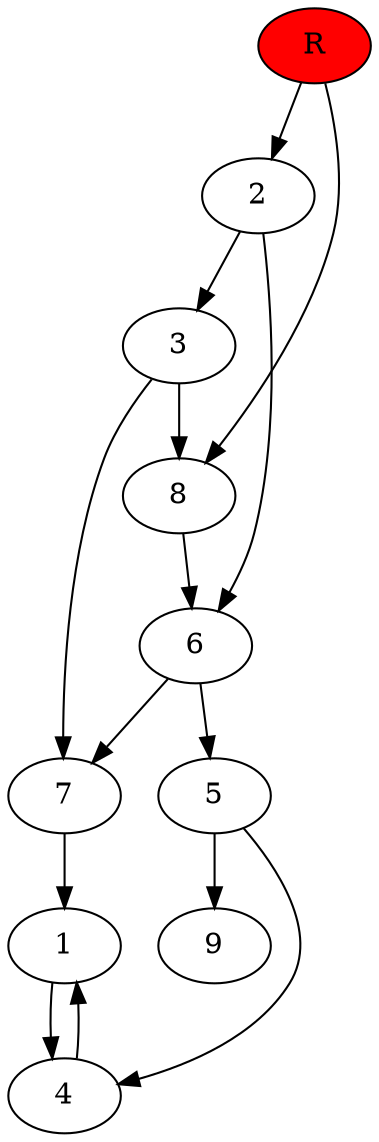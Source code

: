digraph prb39359 {
	1
	2
	3
	4
	5
	6
	7
	8
	R [fillcolor="#ff0000" style=filled]
	1 -> 4
	2 -> 3
	2 -> 6
	3 -> 7
	3 -> 8
	4 -> 1
	5 -> 4
	5 -> 9
	6 -> 5
	6 -> 7
	7 -> 1
	8 -> 6
	R -> 2
	R -> 8
}
